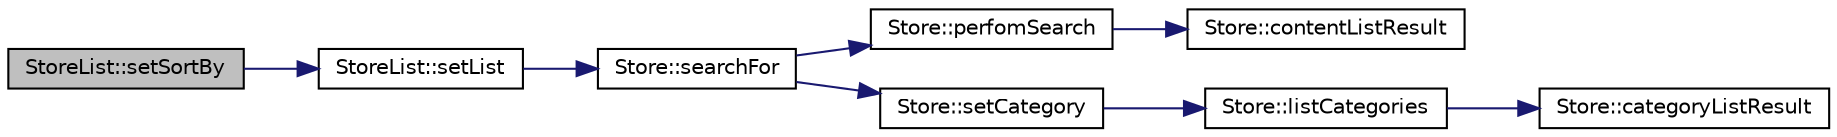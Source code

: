 digraph "StoreList::setSortBy"
{
 // INTERACTIVE_SVG=YES
 // LATEX_PDF_SIZE
  edge [fontname="Helvetica",fontsize="10",labelfontname="Helvetica",labelfontsize="10"];
  node [fontname="Helvetica",fontsize="10",shape=record];
  rankdir="LR";
  Node178 [label="StoreList::setSortBy",height=0.2,width=0.4,color="black", fillcolor="grey75", style="filled", fontcolor="black",tooltip=" "];
  Node178 -> Node179 [color="midnightblue",fontsize="10",style="solid",fontname="Helvetica"];
  Node179 [label="StoreList::setList",height=0.2,width=0.4,color="black", fillcolor="white", style="filled",URL="$class_store_list.html#a0fe214b10f802cd801e227f9255e73e0",tooltip=" "];
  Node179 -> Node180 [color="midnightblue",fontsize="10",style="solid",fontname="Helvetica"];
  Node180 [label="Store::searchFor",height=0.2,width=0.4,color="black", fillcolor="white", style="filled",URL="$class_store.html#ad3579d9e889c6b2f461f71e042349cb7",tooltip=" "];
  Node180 -> Node181 [color="midnightblue",fontsize="10",style="solid",fontname="Helvetica"];
  Node181 [label="Store::perfomSearch",height=0.2,width=0.4,color="black", fillcolor="white", style="filled",URL="$class_store.html#acdc85be751071eda665644b5a6c9c12a",tooltip=" "];
  Node181 -> Node182 [color="midnightblue",fontsize="10",style="solid",fontname="Helvetica"];
  Node182 [label="Store::contentListResult",height=0.2,width=0.4,color="black", fillcolor="white", style="filled",URL="$class_store.html#a447d0505d2b6f722f23ded8e4def963a",tooltip=" "];
  Node180 -> Node183 [color="midnightblue",fontsize="10",style="solid",fontname="Helvetica"];
  Node183 [label="Store::setCategory",height=0.2,width=0.4,color="black", fillcolor="white", style="filled",URL="$class_store.html#a13aac2720d700030da955510bbac91a5",tooltip=" "];
  Node183 -> Node184 [color="midnightblue",fontsize="10",style="solid",fontname="Helvetica"];
  Node184 [label="Store::listCategories",height=0.2,width=0.4,color="black", fillcolor="white", style="filled",URL="$class_store.html#af310978a22b527f740f87ea21efced44",tooltip=" "];
  Node184 -> Node185 [color="midnightblue",fontsize="10",style="solid",fontname="Helvetica"];
  Node185 [label="Store::categoryListResult",height=0.2,width=0.4,color="black", fillcolor="white", style="filled",URL="$class_store.html#a715d8d3bdf4d43a915ae8e9c9bd166fe",tooltip=" "];
}
